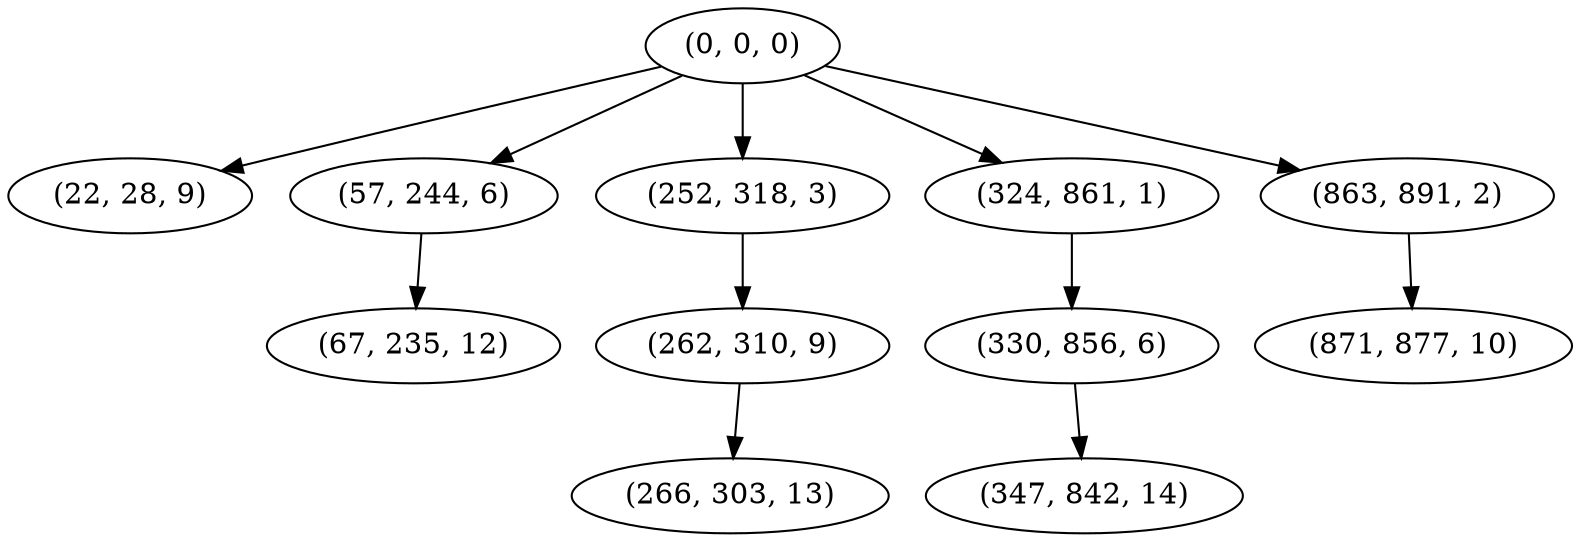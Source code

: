 digraph tree {
    "(0, 0, 0)";
    "(22, 28, 9)";
    "(57, 244, 6)";
    "(67, 235, 12)";
    "(252, 318, 3)";
    "(262, 310, 9)";
    "(266, 303, 13)";
    "(324, 861, 1)";
    "(330, 856, 6)";
    "(347, 842, 14)";
    "(863, 891, 2)";
    "(871, 877, 10)";
    "(0, 0, 0)" -> "(22, 28, 9)";
    "(0, 0, 0)" -> "(57, 244, 6)";
    "(0, 0, 0)" -> "(252, 318, 3)";
    "(0, 0, 0)" -> "(324, 861, 1)";
    "(0, 0, 0)" -> "(863, 891, 2)";
    "(57, 244, 6)" -> "(67, 235, 12)";
    "(252, 318, 3)" -> "(262, 310, 9)";
    "(262, 310, 9)" -> "(266, 303, 13)";
    "(324, 861, 1)" -> "(330, 856, 6)";
    "(330, 856, 6)" -> "(347, 842, 14)";
    "(863, 891, 2)" -> "(871, 877, 10)";
}
